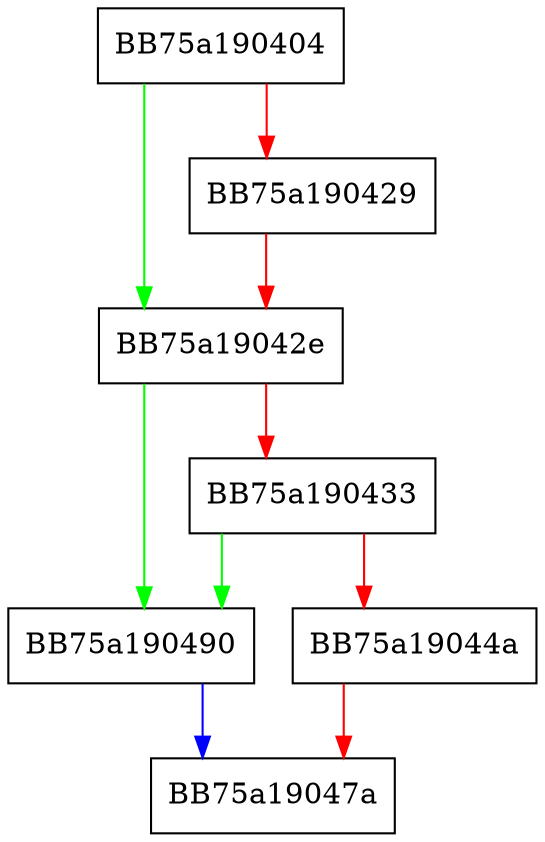digraph merge_L {
  node [shape="box"];
  graph [splines=ortho];
  BB75a190404 -> BB75a19042e [color="green"];
  BB75a190404 -> BB75a190429 [color="red"];
  BB75a190429 -> BB75a19042e [color="red"];
  BB75a19042e -> BB75a190490 [color="green"];
  BB75a19042e -> BB75a190433 [color="red"];
  BB75a190433 -> BB75a190490 [color="green"];
  BB75a190433 -> BB75a19044a [color="red"];
  BB75a19044a -> BB75a19047a [color="red"];
  BB75a190490 -> BB75a19047a [color="blue"];
}